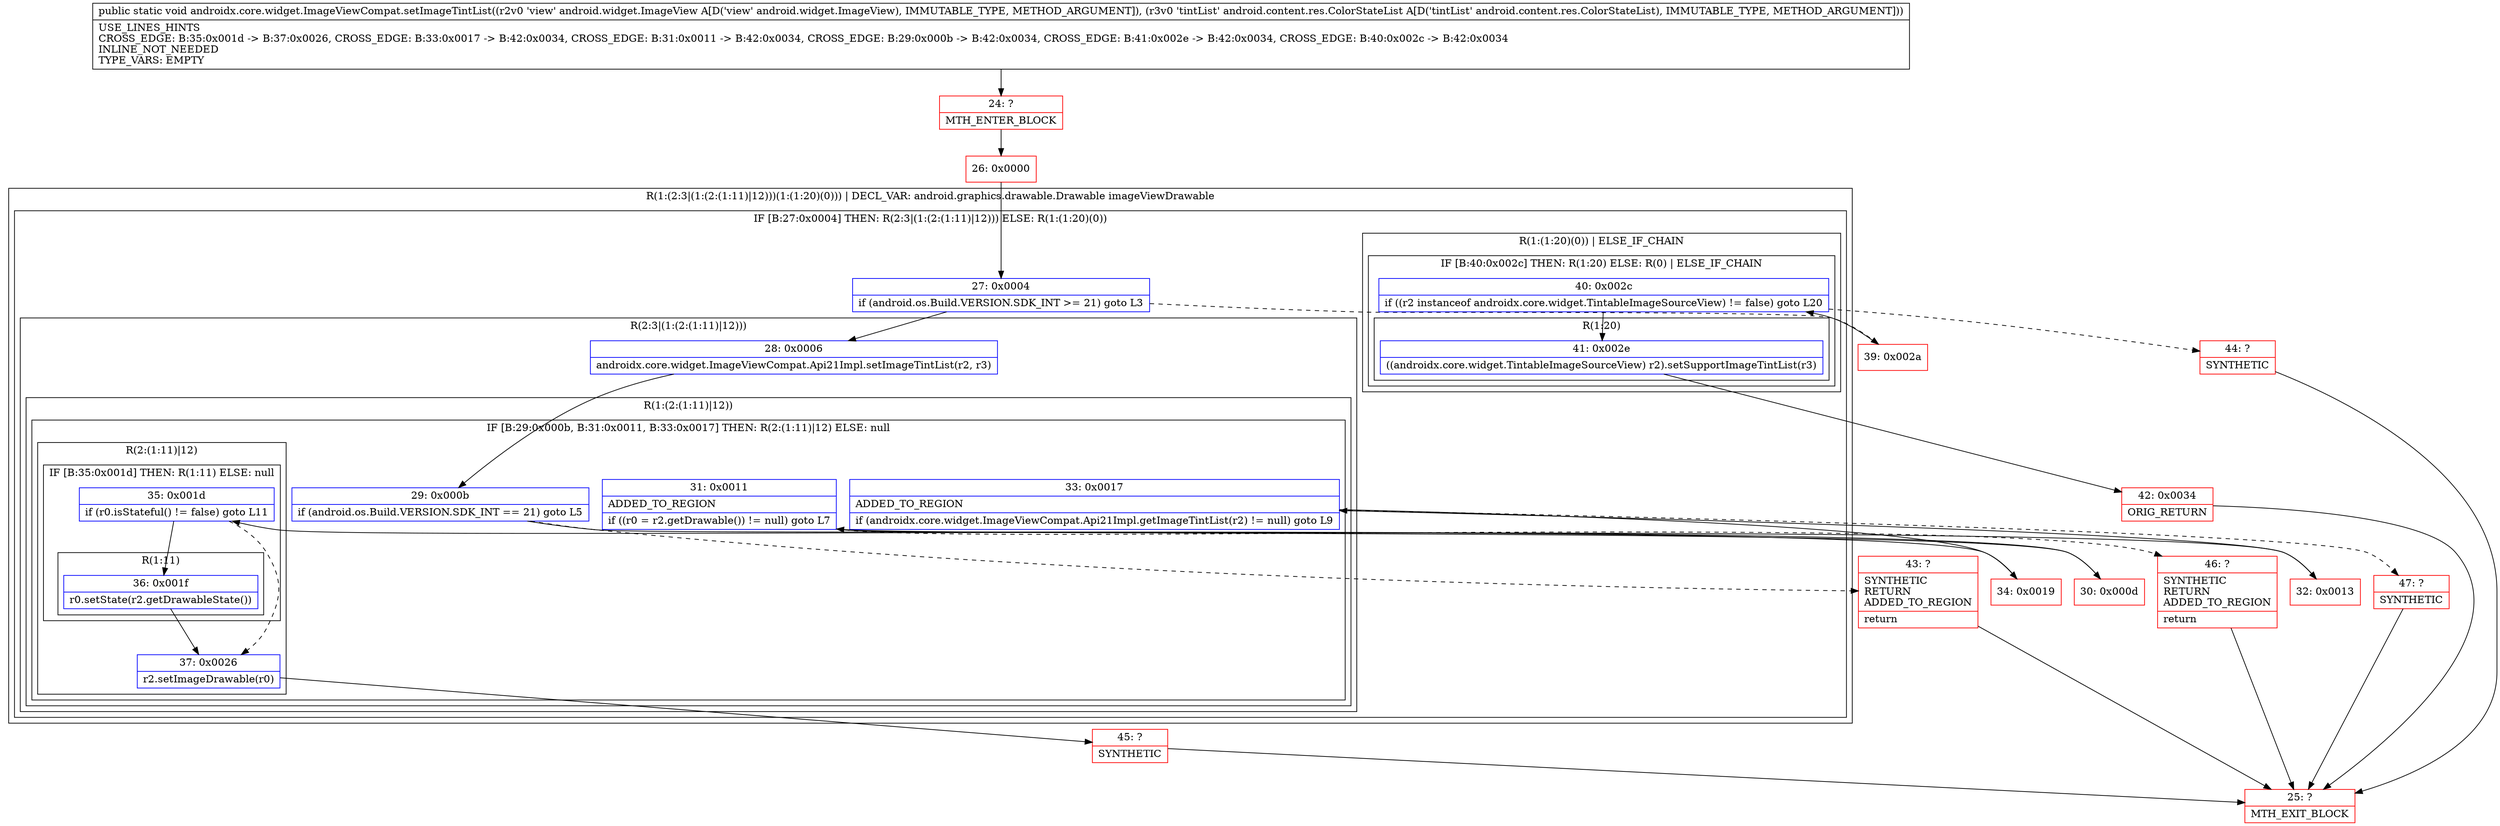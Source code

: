 digraph "CFG forandroidx.core.widget.ImageViewCompat.setImageTintList(Landroid\/widget\/ImageView;Landroid\/content\/res\/ColorStateList;)V" {
subgraph cluster_Region_2064879993 {
label = "R(1:(2:3|(1:(2:(1:11)|12)))(1:(1:20)(0))) | DECL_VAR: android.graphics.drawable.Drawable imageViewDrawable\l";
node [shape=record,color=blue];
subgraph cluster_IfRegion_1165763634 {
label = "IF [B:27:0x0004] THEN: R(2:3|(1:(2:(1:11)|12))) ELSE: R(1:(1:20)(0))";
node [shape=record,color=blue];
Node_27 [shape=record,label="{27\:\ 0x0004|if (android.os.Build.VERSION.SDK_INT \>= 21) goto L3\l}"];
subgraph cluster_Region_742913905 {
label = "R(2:3|(1:(2:(1:11)|12)))";
node [shape=record,color=blue];
Node_28 [shape=record,label="{28\:\ 0x0006|androidx.core.widget.ImageViewCompat.Api21Impl.setImageTintList(r2, r3)\l}"];
subgraph cluster_Region_98593417 {
label = "R(1:(2:(1:11)|12))";
node [shape=record,color=blue];
subgraph cluster_IfRegion_1646242581 {
label = "IF [B:29:0x000b, B:31:0x0011, B:33:0x0017] THEN: R(2:(1:11)|12) ELSE: null";
node [shape=record,color=blue];
Node_29 [shape=record,label="{29\:\ 0x000b|if (android.os.Build.VERSION.SDK_INT == 21) goto L5\l}"];
Node_31 [shape=record,label="{31\:\ 0x0011|ADDED_TO_REGION\l|if ((r0 = r2.getDrawable()) != null) goto L7\l}"];
Node_33 [shape=record,label="{33\:\ 0x0017|ADDED_TO_REGION\l|if (androidx.core.widget.ImageViewCompat.Api21Impl.getImageTintList(r2) != null) goto L9\l}"];
subgraph cluster_Region_1181109968 {
label = "R(2:(1:11)|12)";
node [shape=record,color=blue];
subgraph cluster_IfRegion_1426703634 {
label = "IF [B:35:0x001d] THEN: R(1:11) ELSE: null";
node [shape=record,color=blue];
Node_35 [shape=record,label="{35\:\ 0x001d|if (r0.isStateful() != false) goto L11\l}"];
subgraph cluster_Region_1404782872 {
label = "R(1:11)";
node [shape=record,color=blue];
Node_36 [shape=record,label="{36\:\ 0x001f|r0.setState(r2.getDrawableState())\l}"];
}
}
Node_37 [shape=record,label="{37\:\ 0x0026|r2.setImageDrawable(r0)\l}"];
}
}
}
}
subgraph cluster_Region_1281562489 {
label = "R(1:(1:20)(0)) | ELSE_IF_CHAIN\l";
node [shape=record,color=blue];
subgraph cluster_IfRegion_940032235 {
label = "IF [B:40:0x002c] THEN: R(1:20) ELSE: R(0) | ELSE_IF_CHAIN\l";
node [shape=record,color=blue];
Node_40 [shape=record,label="{40\:\ 0x002c|if ((r2 instanceof androidx.core.widget.TintableImageSourceView) != false) goto L20\l}"];
subgraph cluster_Region_599634860 {
label = "R(1:20)";
node [shape=record,color=blue];
Node_41 [shape=record,label="{41\:\ 0x002e|((androidx.core.widget.TintableImageSourceView) r2).setSupportImageTintList(r3)\l}"];
}
subgraph cluster_Region_709352778 {
label = "R(0)";
node [shape=record,color=blue];
}
}
}
}
}
Node_24 [shape=record,color=red,label="{24\:\ ?|MTH_ENTER_BLOCK\l}"];
Node_26 [shape=record,color=red,label="{26\:\ 0x0000}"];
Node_30 [shape=record,color=red,label="{30\:\ 0x000d}"];
Node_32 [shape=record,color=red,label="{32\:\ 0x0013}"];
Node_34 [shape=record,color=red,label="{34\:\ 0x0019}"];
Node_45 [shape=record,color=red,label="{45\:\ ?|SYNTHETIC\l}"];
Node_25 [shape=record,color=red,label="{25\:\ ?|MTH_EXIT_BLOCK\l}"];
Node_47 [shape=record,color=red,label="{47\:\ ?|SYNTHETIC\l}"];
Node_46 [shape=record,color=red,label="{46\:\ ?|SYNTHETIC\lRETURN\lADDED_TO_REGION\l|return\l}"];
Node_43 [shape=record,color=red,label="{43\:\ ?|SYNTHETIC\lRETURN\lADDED_TO_REGION\l|return\l}"];
Node_39 [shape=record,color=red,label="{39\:\ 0x002a}"];
Node_42 [shape=record,color=red,label="{42\:\ 0x0034|ORIG_RETURN\l}"];
Node_44 [shape=record,color=red,label="{44\:\ ?|SYNTHETIC\l}"];
MethodNode[shape=record,label="{public static void androidx.core.widget.ImageViewCompat.setImageTintList((r2v0 'view' android.widget.ImageView A[D('view' android.widget.ImageView), IMMUTABLE_TYPE, METHOD_ARGUMENT]), (r3v0 'tintList' android.content.res.ColorStateList A[D('tintList' android.content.res.ColorStateList), IMMUTABLE_TYPE, METHOD_ARGUMENT]))  | USE_LINES_HINTS\lCROSS_EDGE: B:35:0x001d \-\> B:37:0x0026, CROSS_EDGE: B:33:0x0017 \-\> B:42:0x0034, CROSS_EDGE: B:31:0x0011 \-\> B:42:0x0034, CROSS_EDGE: B:29:0x000b \-\> B:42:0x0034, CROSS_EDGE: B:41:0x002e \-\> B:42:0x0034, CROSS_EDGE: B:40:0x002c \-\> B:42:0x0034\lINLINE_NOT_NEEDED\lTYPE_VARS: EMPTY\l}"];
MethodNode -> Node_24;Node_27 -> Node_28;
Node_27 -> Node_39[style=dashed];
Node_28 -> Node_29;
Node_29 -> Node_30;
Node_29 -> Node_43[style=dashed];
Node_31 -> Node_32;
Node_31 -> Node_46[style=dashed];
Node_33 -> Node_34;
Node_33 -> Node_47[style=dashed];
Node_35 -> Node_36;
Node_35 -> Node_37[style=dashed];
Node_36 -> Node_37;
Node_37 -> Node_45;
Node_40 -> Node_41;
Node_40 -> Node_44[style=dashed];
Node_41 -> Node_42;
Node_24 -> Node_26;
Node_26 -> Node_27;
Node_30 -> Node_31;
Node_32 -> Node_33;
Node_34 -> Node_35;
Node_45 -> Node_25;
Node_47 -> Node_25;
Node_46 -> Node_25;
Node_43 -> Node_25;
Node_39 -> Node_40;
Node_42 -> Node_25;
Node_44 -> Node_25;
}

